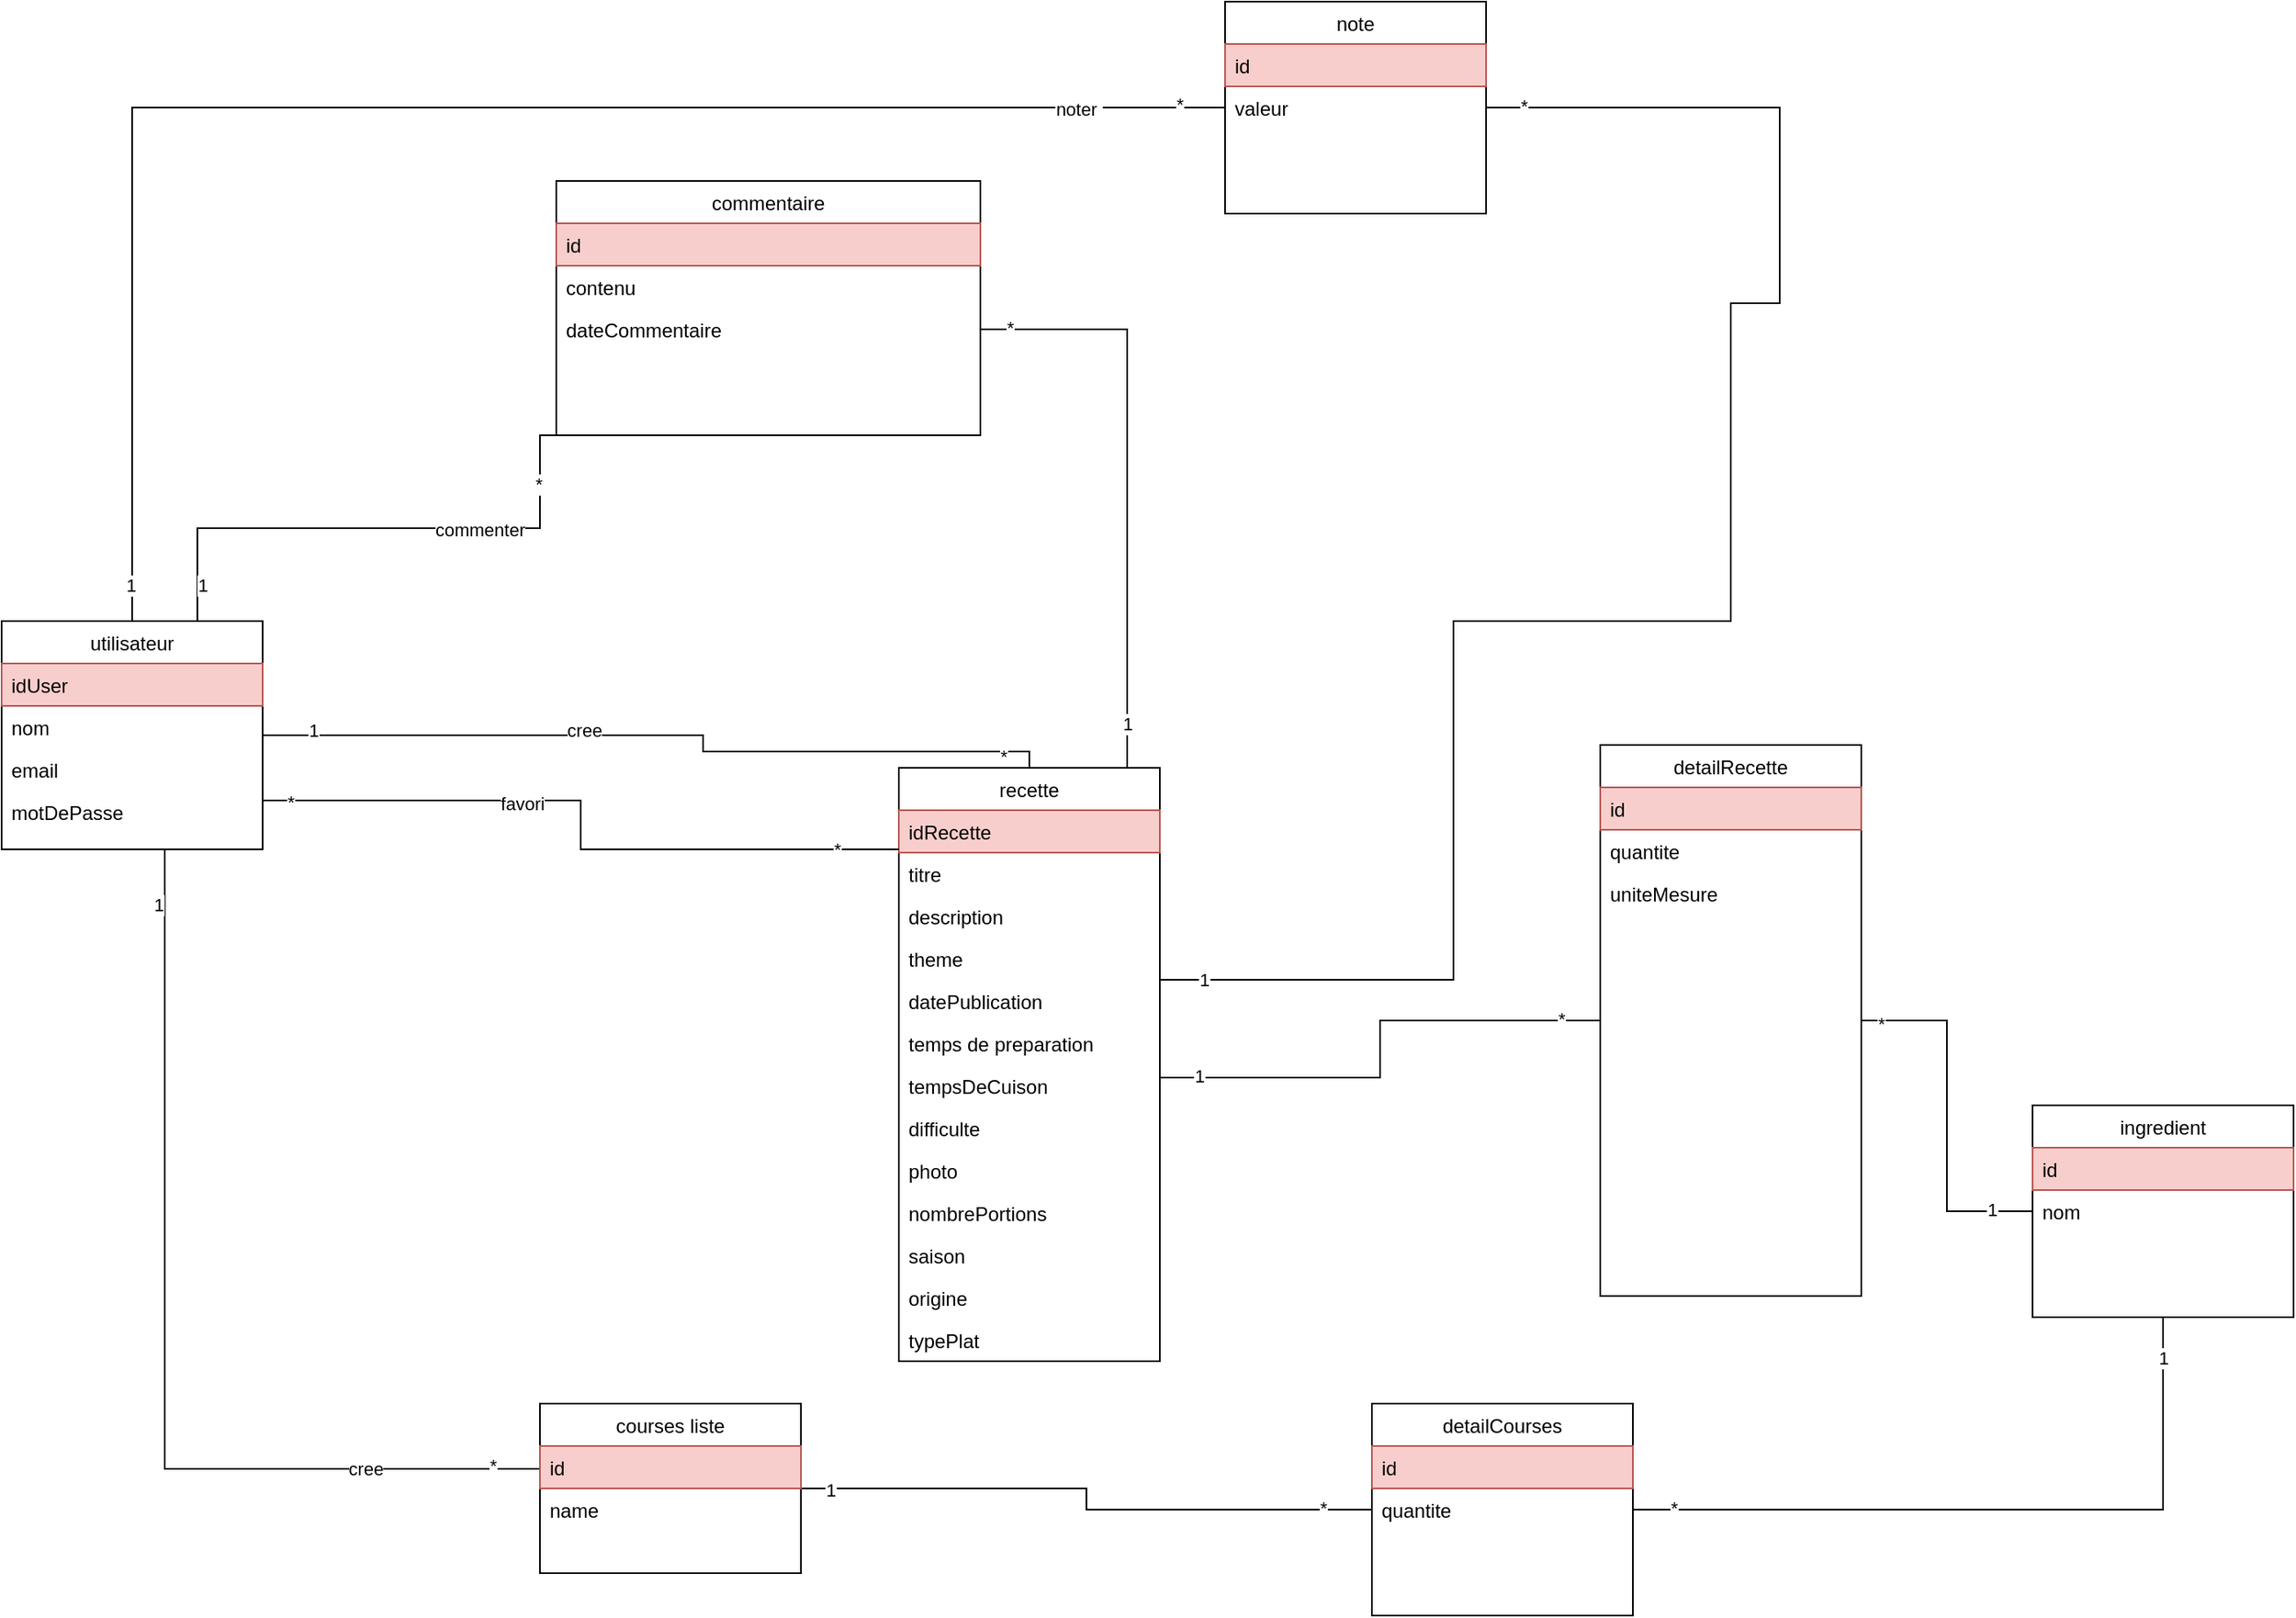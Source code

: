 <mxfile version="24.4.0" type="device">
  <diagram id="vwc_WUm5UydiK6H_exXm" name="Page-3">
    <mxGraphModel dx="2268" dy="4120" grid="1" gridSize="10" guides="1" tooltips="1" connect="1" arrows="1" fold="1" page="1" pageScale="1" pageWidth="850" pageHeight="1100" math="0" shadow="0">
      <root>
        <mxCell id="0" />
        <mxCell id="1" parent="0" />
        <mxCell id="ozzWUqwtvMehHK5JyDFh-75" style="edgeStyle=orthogonalEdgeStyle;rounded=0;orthogonalLoop=1;jettySize=auto;html=1;endArrow=none;endFill=0;" parent="1" source="odE3o9voV-Ob1sfh6Uxt-1" target="ozzWUqwtvMehHK5JyDFh-9" edge="1">
          <mxGeometry relative="1" as="geometry">
            <Array as="points">
              <mxPoint x="-720" y="-1350" />
            </Array>
          </mxGeometry>
        </mxCell>
        <mxCell id="erY_Y8K54nVoBbs4rCjk-34" value="*" style="edgeLabel;html=1;align=center;verticalAlign=middle;resizable=0;points=[];" parent="ozzWUqwtvMehHK5JyDFh-75" vertex="1" connectable="0">
          <mxGeometry x="0.905" y="2" relative="1" as="geometry">
            <mxPoint as="offset" />
          </mxGeometry>
        </mxCell>
        <mxCell id="erY_Y8K54nVoBbs4rCjk-35" value="1" style="edgeLabel;html=1;align=center;verticalAlign=middle;resizable=0;points=[];" parent="ozzWUqwtvMehHK5JyDFh-75" vertex="1" connectable="0">
          <mxGeometry x="-0.888" y="-4" relative="1" as="geometry">
            <mxPoint as="offset" />
          </mxGeometry>
        </mxCell>
        <mxCell id="gFnwLOvvY6CRmP-hA4vS-5" value="cree" style="edgeLabel;html=1;align=center;verticalAlign=middle;resizable=0;points=[];" parent="ozzWUqwtvMehHK5JyDFh-75" vertex="1" connectable="0">
          <mxGeometry x="0.649" relative="1" as="geometry">
            <mxPoint as="offset" />
          </mxGeometry>
        </mxCell>
        <mxCell id="odE3o9voV-Ob1sfh6Uxt-1" value="utilisateur" style="swimlane;fontStyle=0;align=center;verticalAlign=top;childLayout=stackLayout;horizontal=1;startSize=26;horizontalStack=0;resizeParent=1;resizeLast=0;collapsible=1;marginBottom=0;rounded=0;shadow=0;strokeWidth=1;" parent="1" vertex="1">
          <mxGeometry x="-820" y="-1870" width="160" height="140" as="geometry">
            <mxRectangle x="550" y="140" width="160" height="26" as="alternateBounds" />
          </mxGeometry>
        </mxCell>
        <mxCell id="odE3o9voV-Ob1sfh6Uxt-2" value="idUser" style="text;align=left;verticalAlign=top;spacingLeft=4;spacingRight=4;overflow=hidden;rotatable=0;points=[[0,0.5],[1,0.5]];portConstraint=eastwest;fillColor=#f8cecc;strokeColor=#b85450;" parent="odE3o9voV-Ob1sfh6Uxt-1" vertex="1">
          <mxGeometry y="26" width="160" height="26" as="geometry" />
        </mxCell>
        <mxCell id="odE3o9voV-Ob1sfh6Uxt-3" value="nom" style="text;align=left;verticalAlign=top;spacingLeft=4;spacingRight=4;overflow=hidden;rotatable=0;points=[[0,0.5],[1,0.5]];portConstraint=eastwest;rounded=0;shadow=0;html=0;" parent="odE3o9voV-Ob1sfh6Uxt-1" vertex="1">
          <mxGeometry y="52" width="160" height="26" as="geometry" />
        </mxCell>
        <mxCell id="odE3o9voV-Ob1sfh6Uxt-4" value="email" style="text;align=left;verticalAlign=top;spacingLeft=4;spacingRight=4;overflow=hidden;rotatable=0;points=[[0,0.5],[1,0.5]];portConstraint=eastwest;rounded=0;shadow=0;html=0;" parent="odE3o9voV-Ob1sfh6Uxt-1" vertex="1">
          <mxGeometry y="78" width="160" height="26" as="geometry" />
        </mxCell>
        <mxCell id="odE3o9voV-Ob1sfh6Uxt-5" value="motDePasse" style="text;align=left;verticalAlign=top;spacingLeft=4;spacingRight=4;overflow=hidden;rotatable=0;points=[[0,0.5],[1,0.5]];portConstraint=eastwest;rounded=0;shadow=0;html=0;" parent="odE3o9voV-Ob1sfh6Uxt-1" vertex="1">
          <mxGeometry y="104" width="160" height="26" as="geometry" />
        </mxCell>
        <mxCell id="ozzWUqwtvMehHK5JyDFh-67" style="edgeStyle=orthogonalEdgeStyle;rounded=0;orthogonalLoop=1;jettySize=auto;html=1;endArrow=none;endFill=0;" parent="1" source="4SEUAabvdpcE1m8a-b8G-1" target="hd0bJHtvOqG6E9c5hCHG-1" edge="1">
          <mxGeometry relative="1" as="geometry">
            <Array as="points">
              <mxPoint x="70" y="-1650" />
              <mxPoint x="70" y="-1870" />
              <mxPoint x="240" y="-1870" />
              <mxPoint x="240" y="-2065" />
              <mxPoint x="270" y="-2065" />
              <mxPoint x="270" y="-2185" />
            </Array>
            <mxPoint x="70" y="-1820" as="sourcePoint" />
            <mxPoint x="270" y="-2160" as="targetPoint" />
          </mxGeometry>
        </mxCell>
        <mxCell id="erY_Y8K54nVoBbs4rCjk-25" value="1" style="edgeLabel;html=1;align=center;verticalAlign=middle;resizable=0;points=[];" parent="ozzWUqwtvMehHK5JyDFh-67" vertex="1" connectable="0">
          <mxGeometry x="-0.951" relative="1" as="geometry">
            <mxPoint as="offset" />
          </mxGeometry>
        </mxCell>
        <mxCell id="erY_Y8K54nVoBbs4rCjk-26" value="*" style="edgeLabel;html=1;align=center;verticalAlign=middle;resizable=0;points=[];" parent="ozzWUqwtvMehHK5JyDFh-67" vertex="1" connectable="0">
          <mxGeometry x="0.958" y="-1" relative="1" as="geometry">
            <mxPoint as="offset" />
          </mxGeometry>
        </mxCell>
        <mxCell id="ozzWUqwtvMehHK5JyDFh-76" style="edgeStyle=orthogonalEdgeStyle;rounded=0;orthogonalLoop=1;jettySize=auto;html=1;endArrow=none;endFill=0;" parent="1" source="4SEUAabvdpcE1m8a-b8G-1" target="odE3o9voV-Ob1sfh6Uxt-1" edge="1">
          <mxGeometry relative="1" as="geometry">
            <mxPoint x="-360" y="-1508" as="targetPoint" />
            <Array as="points">
              <mxPoint x="-190" y="-1790" />
              <mxPoint x="-390" y="-1790" />
              <mxPoint x="-390" y="-1800" />
            </Array>
          </mxGeometry>
        </mxCell>
        <mxCell id="erY_Y8K54nVoBbs4rCjk-40" value="*" style="edgeLabel;html=1;align=center;verticalAlign=middle;resizable=0;points=[];" parent="ozzWUqwtvMehHK5JyDFh-76" vertex="1" connectable="0">
          <mxGeometry x="-0.893" y="3" relative="1" as="geometry">
            <mxPoint as="offset" />
          </mxGeometry>
        </mxCell>
        <mxCell id="erY_Y8K54nVoBbs4rCjk-41" value="1" style="edgeLabel;html=1;align=center;verticalAlign=middle;resizable=0;points=[];" parent="ozzWUqwtvMehHK5JyDFh-76" vertex="1" connectable="0">
          <mxGeometry x="0.874" y="-3" relative="1" as="geometry">
            <mxPoint as="offset" />
          </mxGeometry>
        </mxCell>
        <mxCell id="erY_Y8K54nVoBbs4rCjk-42" value="cree" style="edgeLabel;html=1;align=center;verticalAlign=middle;resizable=0;points=[];" parent="ozzWUqwtvMehHK5JyDFh-76" vertex="1" connectable="0">
          <mxGeometry x="0.196" y="-3" relative="1" as="geometry">
            <mxPoint as="offset" />
          </mxGeometry>
        </mxCell>
        <mxCell id="4SEUAabvdpcE1m8a-b8G-1" value="recette" style="swimlane;fontStyle=0;align=center;verticalAlign=top;childLayout=stackLayout;horizontal=1;startSize=26;horizontalStack=0;resizeParent=1;resizeLast=0;collapsible=1;marginBottom=0;rounded=0;shadow=0;strokeWidth=1;" parent="1" vertex="1">
          <mxGeometry x="-270" y="-1780" width="160" height="364" as="geometry">
            <mxRectangle x="550" y="140" width="160" height="26" as="alternateBounds" />
          </mxGeometry>
        </mxCell>
        <mxCell id="4SEUAabvdpcE1m8a-b8G-2" value="idRecette" style="text;align=left;verticalAlign=top;spacingLeft=4;spacingRight=4;overflow=hidden;rotatable=0;points=[[0,0.5],[1,0.5]];portConstraint=eastwest;fillColor=#f8cecc;strokeColor=#b85450;" parent="4SEUAabvdpcE1m8a-b8G-1" vertex="1">
          <mxGeometry y="26" width="160" height="26" as="geometry" />
        </mxCell>
        <mxCell id="erY_Y8K54nVoBbs4rCjk-18" value="titre " style="text;align=left;verticalAlign=top;spacingLeft=4;spacingRight=4;overflow=hidden;rotatable=0;points=[[0,0.5],[1,0.5]];portConstraint=eastwest;rounded=0;shadow=0;html=0;" parent="4SEUAabvdpcE1m8a-b8G-1" vertex="1">
          <mxGeometry y="52" width="160" height="26" as="geometry" />
        </mxCell>
        <mxCell id="4SEUAabvdpcE1m8a-b8G-4" value="description&#xa;" style="text;align=left;verticalAlign=top;spacingLeft=4;spacingRight=4;overflow=hidden;rotatable=0;points=[[0,0.5],[1,0.5]];portConstraint=eastwest;rounded=0;shadow=0;html=0;" parent="4SEUAabvdpcE1m8a-b8G-1" vertex="1">
          <mxGeometry y="78" width="160" height="26" as="geometry" />
        </mxCell>
        <mxCell id="mcV92-NiP1g8-dqeTaFb-3" value="theme" style="text;align=left;verticalAlign=top;spacingLeft=4;spacingRight=4;overflow=hidden;rotatable=0;points=[[0,0.5],[1,0.5]];portConstraint=eastwest;rounded=0;shadow=0;html=0;" parent="4SEUAabvdpcE1m8a-b8G-1" vertex="1">
          <mxGeometry y="104" width="160" height="26" as="geometry" />
        </mxCell>
        <mxCell id="4SEUAabvdpcE1m8a-b8G-5" value="datePublication " style="text;align=left;verticalAlign=top;spacingLeft=4;spacingRight=4;overflow=hidden;rotatable=0;points=[[0,0.5],[1,0.5]];portConstraint=eastwest;rounded=0;shadow=0;html=0;" parent="4SEUAabvdpcE1m8a-b8G-1" vertex="1">
          <mxGeometry y="130" width="160" height="26" as="geometry" />
        </mxCell>
        <mxCell id="4SEUAabvdpcE1m8a-b8G-6" value="temps de preparation " style="text;align=left;verticalAlign=top;spacingLeft=4;spacingRight=4;overflow=hidden;rotatable=0;points=[[0,0.5],[1,0.5]];portConstraint=eastwest;rounded=0;shadow=0;html=0;" parent="4SEUAabvdpcE1m8a-b8G-1" vertex="1">
          <mxGeometry y="156" width="160" height="26" as="geometry" />
        </mxCell>
        <mxCell id="4SEUAabvdpcE1m8a-b8G-7" value="tempsDeCuison" style="text;align=left;verticalAlign=top;spacingLeft=4;spacingRight=4;overflow=hidden;rotatable=0;points=[[0,0.5],[1,0.5]];portConstraint=eastwest;rounded=0;shadow=0;html=0;" parent="4SEUAabvdpcE1m8a-b8G-1" vertex="1">
          <mxGeometry y="182" width="160" height="26" as="geometry" />
        </mxCell>
        <mxCell id="erY_Y8K54nVoBbs4rCjk-16" value="difficulte" style="text;align=left;verticalAlign=top;spacingLeft=4;spacingRight=4;overflow=hidden;rotatable=0;points=[[0,0.5],[1,0.5]];portConstraint=eastwest;rounded=0;shadow=0;html=0;" parent="4SEUAabvdpcE1m8a-b8G-1" vertex="1">
          <mxGeometry y="208" width="160" height="26" as="geometry" />
        </mxCell>
        <mxCell id="4SEUAabvdpcE1m8a-b8G-8" value="photo" style="text;align=left;verticalAlign=top;spacingLeft=4;spacingRight=4;overflow=hidden;rotatable=0;points=[[0,0.5],[1,0.5]];portConstraint=eastwest;rounded=0;shadow=0;html=0;" parent="4SEUAabvdpcE1m8a-b8G-1" vertex="1">
          <mxGeometry y="234" width="160" height="26" as="geometry" />
        </mxCell>
        <mxCell id="mcV92-NiP1g8-dqeTaFb-1" value="nombrePortions" style="text;align=left;verticalAlign=top;spacingLeft=4;spacingRight=4;overflow=hidden;rotatable=0;points=[[0,0.5],[1,0.5]];portConstraint=eastwest;rounded=0;shadow=0;html=0;" parent="4SEUAabvdpcE1m8a-b8G-1" vertex="1">
          <mxGeometry y="260" width="160" height="26" as="geometry" />
        </mxCell>
        <mxCell id="mcV92-NiP1g8-dqeTaFb-4" value="saison" style="text;align=left;verticalAlign=top;spacingLeft=4;spacingRight=4;overflow=hidden;rotatable=0;points=[[0,0.5],[1,0.5]];portConstraint=eastwest;rounded=0;shadow=0;html=0;" parent="4SEUAabvdpcE1m8a-b8G-1" vertex="1">
          <mxGeometry y="286" width="160" height="26" as="geometry" />
        </mxCell>
        <mxCell id="mcV92-NiP1g8-dqeTaFb-5" value="origine" style="text;align=left;verticalAlign=top;spacingLeft=4;spacingRight=4;overflow=hidden;rotatable=0;points=[[0,0.5],[1,0.5]];portConstraint=eastwest;rounded=0;shadow=0;html=0;" parent="4SEUAabvdpcE1m8a-b8G-1" vertex="1">
          <mxGeometry y="312" width="160" height="26" as="geometry" />
        </mxCell>
        <mxCell id="O8JUUzJVAI8Xin-plTgJ-1" value="typePlat" style="text;align=left;verticalAlign=top;spacingLeft=4;spacingRight=4;overflow=hidden;rotatable=0;points=[[0,0.5],[1,0.5]];portConstraint=eastwest;rounded=0;shadow=0;html=0;" vertex="1" parent="4SEUAabvdpcE1m8a-b8G-1">
          <mxGeometry y="338" width="160" height="26" as="geometry" />
        </mxCell>
        <mxCell id="erY_Y8K54nVoBbs4rCjk-5" style="edgeStyle=orthogonalEdgeStyle;rounded=0;orthogonalLoop=1;jettySize=auto;html=1;endArrow=none;endFill=0;" parent="1" source="hd0bJHtvOqG6E9c5hCHG-1" target="odE3o9voV-Ob1sfh6Uxt-1" edge="1">
          <mxGeometry relative="1" as="geometry" />
        </mxCell>
        <mxCell id="erY_Y8K54nVoBbs4rCjk-19" value="1" style="edgeLabel;html=1;align=center;verticalAlign=middle;resizable=0;points=[];" parent="erY_Y8K54nVoBbs4rCjk-5" vertex="1" connectable="0">
          <mxGeometry x="0.955" y="-1" relative="1" as="geometry">
            <mxPoint as="offset" />
          </mxGeometry>
        </mxCell>
        <mxCell id="erY_Y8K54nVoBbs4rCjk-20" value="*" style="edgeLabel;html=1;align=center;verticalAlign=middle;resizable=0;points=[];" parent="erY_Y8K54nVoBbs4rCjk-5" vertex="1" connectable="0">
          <mxGeometry x="-0.943" y="-2" relative="1" as="geometry">
            <mxPoint as="offset" />
          </mxGeometry>
        </mxCell>
        <mxCell id="gFnwLOvvY6CRmP-hA4vS-2" value="noter&amp;nbsp;" style="edgeLabel;html=1;align=center;verticalAlign=middle;resizable=0;points=[];" parent="erY_Y8K54nVoBbs4rCjk-5" vertex="1" connectable="0">
          <mxGeometry x="-0.816" y="1" relative="1" as="geometry">
            <mxPoint as="offset" />
          </mxGeometry>
        </mxCell>
        <mxCell id="hd0bJHtvOqG6E9c5hCHG-1" value="note" style="swimlane;fontStyle=0;align=center;verticalAlign=top;childLayout=stackLayout;horizontal=1;startSize=26;horizontalStack=0;resizeParent=1;resizeLast=0;collapsible=1;marginBottom=0;rounded=0;shadow=0;strokeWidth=1;" parent="1" vertex="1">
          <mxGeometry x="-70" y="-2250" width="160" height="130" as="geometry">
            <mxRectangle x="130" y="380" width="160" height="26" as="alternateBounds" />
          </mxGeometry>
        </mxCell>
        <mxCell id="hd0bJHtvOqG6E9c5hCHG-2" value="id" style="text;align=left;verticalAlign=top;spacingLeft=4;spacingRight=4;overflow=hidden;rotatable=0;points=[[0,0.5],[1,0.5]];portConstraint=eastwest;fillColor=#f8cecc;strokeColor=#b85450;" parent="hd0bJHtvOqG6E9c5hCHG-1" vertex="1">
          <mxGeometry y="26" width="160" height="26" as="geometry" />
        </mxCell>
        <mxCell id="hd0bJHtvOqG6E9c5hCHG-5" value="valeur" style="text;align=left;verticalAlign=top;spacingLeft=4;spacingRight=4;overflow=hidden;rotatable=0;points=[[0,0.5],[1,0.5]];portConstraint=eastwest;rounded=0;shadow=0;html=0;" parent="hd0bJHtvOqG6E9c5hCHG-1" vertex="1">
          <mxGeometry y="52" width="160" height="26" as="geometry" />
        </mxCell>
        <mxCell id="ozzWUqwtvMehHK5JyDFh-66" style="edgeStyle=orthogonalEdgeStyle;rounded=0;orthogonalLoop=1;jettySize=auto;html=1;exitX=0.5;exitY=1;exitDx=0;exitDy=0;endArrow=none;endFill=0;" parent="1" source="0V3GPoJc0nEK8_g2bOWr-1" target="odE3o9voV-Ob1sfh6Uxt-1" edge="1">
          <mxGeometry relative="1" as="geometry">
            <Array as="points">
              <mxPoint x="-490" y="-1984" />
              <mxPoint x="-490" y="-1927" />
              <mxPoint x="-700" y="-1927" />
            </Array>
          </mxGeometry>
        </mxCell>
        <mxCell id="erY_Y8K54nVoBbs4rCjk-21" value="*" style="edgeLabel;html=1;align=center;verticalAlign=middle;resizable=0;points=[];" parent="ozzWUqwtvMehHK5JyDFh-66" vertex="1" connectable="0">
          <mxGeometry x="-0.267" y="-1" relative="1" as="geometry">
            <mxPoint as="offset" />
          </mxGeometry>
        </mxCell>
        <mxCell id="erY_Y8K54nVoBbs4rCjk-22" value="1" style="edgeLabel;html=1;align=center;verticalAlign=middle;resizable=0;points=[];" parent="ozzWUqwtvMehHK5JyDFh-66" vertex="1" connectable="0">
          <mxGeometry x="0.905" y="3" relative="1" as="geometry">
            <mxPoint as="offset" />
          </mxGeometry>
        </mxCell>
        <mxCell id="gFnwLOvvY6CRmP-hA4vS-4" value="commenter" style="edgeLabel;html=1;align=center;verticalAlign=middle;resizable=0;points=[];" parent="ozzWUqwtvMehHK5JyDFh-66" vertex="1" connectable="0">
          <mxGeometry x="0.011" y="1" relative="1" as="geometry">
            <mxPoint as="offset" />
          </mxGeometry>
        </mxCell>
        <mxCell id="erY_Y8K54nVoBbs4rCjk-3" style="edgeStyle=orthogonalEdgeStyle;rounded=0;orthogonalLoop=1;jettySize=auto;html=1;endArrow=none;endFill=0;" parent="1" source="0V3GPoJc0nEK8_g2bOWr-4" target="4SEUAabvdpcE1m8a-b8G-1" edge="1">
          <mxGeometry relative="1" as="geometry">
            <Array as="points">
              <mxPoint x="-130" y="-2049" />
            </Array>
          </mxGeometry>
        </mxCell>
        <mxCell id="erY_Y8K54nVoBbs4rCjk-23" value="1" style="edgeLabel;html=1;align=center;verticalAlign=middle;resizable=0;points=[];" parent="erY_Y8K54nVoBbs4rCjk-3" vertex="1" connectable="0">
          <mxGeometry x="0.846" relative="1" as="geometry">
            <mxPoint as="offset" />
          </mxGeometry>
        </mxCell>
        <mxCell id="erY_Y8K54nVoBbs4rCjk-24" value="*" style="edgeLabel;html=1;align=center;verticalAlign=middle;resizable=0;points=[];" parent="erY_Y8K54nVoBbs4rCjk-3" vertex="1" connectable="0">
          <mxGeometry x="-0.9" y="1" relative="1" as="geometry">
            <mxPoint as="offset" />
          </mxGeometry>
        </mxCell>
        <mxCell id="0V3GPoJc0nEK8_g2bOWr-1" value="commentaire" style="swimlane;fontStyle=0;align=center;verticalAlign=top;childLayout=stackLayout;horizontal=1;startSize=26;horizontalStack=0;resizeParent=1;resizeLast=0;collapsible=1;marginBottom=0;rounded=0;shadow=0;strokeWidth=1;" parent="1" vertex="1">
          <mxGeometry x="-480" y="-2140" width="260" height="156" as="geometry">
            <mxRectangle x="130" y="380" width="160" height="26" as="alternateBounds" />
          </mxGeometry>
        </mxCell>
        <mxCell id="0V3GPoJc0nEK8_g2bOWr-2" value="id " style="text;align=left;verticalAlign=top;spacingLeft=4;spacingRight=4;overflow=hidden;rotatable=0;points=[[0,0.5],[1,0.5]];portConstraint=eastwest;fillColor=#f8cecc;strokeColor=#b85450;" parent="0V3GPoJc0nEK8_g2bOWr-1" vertex="1">
          <mxGeometry y="26" width="260" height="26" as="geometry" />
        </mxCell>
        <mxCell id="erY_Y8K54nVoBbs4rCjk-1" value="contenu" style="text;align=left;verticalAlign=top;spacingLeft=4;spacingRight=4;overflow=hidden;rotatable=0;points=[[0,0.5],[1,0.5]];portConstraint=eastwest;rounded=0;shadow=0;html=0;" parent="0V3GPoJc0nEK8_g2bOWr-1" vertex="1">
          <mxGeometry y="52" width="260" height="26" as="geometry" />
        </mxCell>
        <mxCell id="0V3GPoJc0nEK8_g2bOWr-4" value="dateCommentaire" style="text;align=left;verticalAlign=top;spacingLeft=4;spacingRight=4;overflow=hidden;rotatable=0;points=[[0,0.5],[1,0.5]];portConstraint=eastwest;rounded=0;shadow=0;html=0;" parent="0V3GPoJc0nEK8_g2bOWr-1" vertex="1">
          <mxGeometry y="78" width="260" height="26" as="geometry" />
        </mxCell>
        <mxCell id="ozzWUqwtvMehHK5JyDFh-69" style="edgeStyle=orthogonalEdgeStyle;rounded=0;orthogonalLoop=1;jettySize=auto;html=1;endArrow=none;endFill=0;" parent="1" source="ozzWUqwtvMehHK5JyDFh-1" target="ozzWUqwtvMehHK5JyDFh-47" edge="1">
          <mxGeometry relative="1" as="geometry" />
        </mxCell>
        <mxCell id="erY_Y8K54nVoBbs4rCjk-32" value="*" style="edgeLabel;html=1;align=center;verticalAlign=middle;resizable=0;points=[];" parent="ozzWUqwtvMehHK5JyDFh-69" vertex="1" connectable="0">
          <mxGeometry x="0.893" y="2" relative="1" as="geometry">
            <mxPoint as="offset" />
          </mxGeometry>
        </mxCell>
        <mxCell id="erY_Y8K54nVoBbs4rCjk-33" value="1" style="edgeLabel;html=1;align=center;verticalAlign=middle;resizable=0;points=[];" parent="ozzWUqwtvMehHK5JyDFh-69" vertex="1" connectable="0">
          <mxGeometry x="-0.775" y="-1" relative="1" as="geometry">
            <mxPoint as="offset" />
          </mxGeometry>
        </mxCell>
        <mxCell id="ozzWUqwtvMehHK5JyDFh-1" value="ingredient" style="swimlane;fontStyle=0;align=center;verticalAlign=top;childLayout=stackLayout;horizontal=1;startSize=26;horizontalStack=0;resizeParent=1;resizeLast=0;collapsible=1;marginBottom=0;rounded=0;shadow=0;strokeWidth=1;" parent="1" vertex="1">
          <mxGeometry x="425" y="-1573" width="160" height="130" as="geometry">
            <mxRectangle x="130" y="380" width="160" height="26" as="alternateBounds" />
          </mxGeometry>
        </mxCell>
        <mxCell id="ozzWUqwtvMehHK5JyDFh-2" value="id " style="text;align=left;verticalAlign=top;spacingLeft=4;spacingRight=4;overflow=hidden;rotatable=0;points=[[0,0.5],[1,0.5]];portConstraint=eastwest;fillColor=#f8cecc;strokeColor=#b85450;" parent="ozzWUqwtvMehHK5JyDFh-1" vertex="1">
          <mxGeometry y="26" width="160" height="26" as="geometry" />
        </mxCell>
        <mxCell id="ozzWUqwtvMehHK5JyDFh-3" value="nom" style="text;align=left;verticalAlign=top;spacingLeft=4;spacingRight=4;overflow=hidden;rotatable=0;points=[[0,0.5],[1,0.5]];portConstraint=eastwest;rounded=0;shadow=0;html=0;" parent="ozzWUqwtvMehHK5JyDFh-1" vertex="1">
          <mxGeometry y="52" width="160" height="26" as="geometry" />
        </mxCell>
        <mxCell id="ozzWUqwtvMehHK5JyDFh-72" style="edgeStyle=orthogonalEdgeStyle;rounded=0;orthogonalLoop=1;jettySize=auto;html=1;endArrow=none;endFill=0;" parent="1" source="ozzWUqwtvMehHK5JyDFh-9" target="ozzWUqwtvMehHK5JyDFh-55" edge="1">
          <mxGeometry relative="1" as="geometry" />
        </mxCell>
        <mxCell id="erY_Y8K54nVoBbs4rCjk-36" value="*" style="edgeLabel;html=1;align=center;verticalAlign=middle;resizable=0;points=[];" parent="ozzWUqwtvMehHK5JyDFh-72" vertex="1" connectable="0">
          <mxGeometry x="0.835" y="1" relative="1" as="geometry">
            <mxPoint as="offset" />
          </mxGeometry>
        </mxCell>
        <mxCell id="erY_Y8K54nVoBbs4rCjk-37" value="1" style="edgeLabel;html=1;align=center;verticalAlign=middle;resizable=0;points=[];" parent="ozzWUqwtvMehHK5JyDFh-72" vertex="1" connectable="0">
          <mxGeometry x="-0.901" y="-1" relative="1" as="geometry">
            <mxPoint as="offset" />
          </mxGeometry>
        </mxCell>
        <mxCell id="ozzWUqwtvMehHK5JyDFh-9" value="courses liste" style="swimlane;fontStyle=0;align=center;verticalAlign=top;childLayout=stackLayout;horizontal=1;startSize=26;horizontalStack=0;resizeParent=1;resizeLast=0;collapsible=1;marginBottom=0;rounded=0;shadow=0;strokeWidth=1;" parent="1" vertex="1">
          <mxGeometry x="-490" y="-1390" width="160" height="104" as="geometry">
            <mxRectangle x="130" y="380" width="160" height="26" as="alternateBounds" />
          </mxGeometry>
        </mxCell>
        <mxCell id="ozzWUqwtvMehHK5JyDFh-79" value="id" style="text;align=left;verticalAlign=top;spacingLeft=4;spacingRight=4;overflow=hidden;rotatable=0;points=[[0,0.5],[1,0.5]];portConstraint=eastwest;fillColor=#f8cecc;strokeColor=#b85450;" parent="ozzWUqwtvMehHK5JyDFh-9" vertex="1">
          <mxGeometry y="26" width="160" height="26" as="geometry" />
        </mxCell>
        <mxCell id="ozzWUqwtvMehHK5JyDFh-11" value="name" style="text;align=left;verticalAlign=top;spacingLeft=4;spacingRight=4;overflow=hidden;rotatable=0;points=[[0,0.5],[1,0.5]];portConstraint=eastwest;rounded=0;shadow=0;html=0;" parent="ozzWUqwtvMehHK5JyDFh-9" vertex="1">
          <mxGeometry y="52" width="160" height="26" as="geometry" />
        </mxCell>
        <mxCell id="ozzWUqwtvMehHK5JyDFh-47" value="detailRecette" style="swimlane;fontStyle=0;align=center;verticalAlign=top;childLayout=stackLayout;horizontal=1;startSize=26;horizontalStack=0;resizeParent=1;resizeLast=0;collapsible=1;marginBottom=0;rounded=0;shadow=0;strokeWidth=1;" parent="1" vertex="1">
          <mxGeometry x="160" y="-1794" width="160" height="338" as="geometry">
            <mxRectangle x="130" y="380" width="160" height="26" as="alternateBounds" />
          </mxGeometry>
        </mxCell>
        <mxCell id="ozzWUqwtvMehHK5JyDFh-83" value="id " style="text;align=left;verticalAlign=top;spacingLeft=4;spacingRight=4;overflow=hidden;rotatable=0;points=[[0,0.5],[1,0.5]];portConstraint=eastwest;fillColor=#f8cecc;strokeColor=#b85450;" parent="ozzWUqwtvMehHK5JyDFh-47" vertex="1">
          <mxGeometry y="26" width="160" height="26" as="geometry" />
        </mxCell>
        <mxCell id="erY_Y8K54nVoBbs4rCjk-15" value="quantite" style="text;align=left;verticalAlign=top;spacingLeft=4;spacingRight=4;overflow=hidden;rotatable=0;points=[[0,0.5],[1,0.5]];portConstraint=eastwest;rounded=0;shadow=0;html=0;" parent="ozzWUqwtvMehHK5JyDFh-47" vertex="1">
          <mxGeometry y="52" width="160" height="26" as="geometry" />
        </mxCell>
        <mxCell id="erY_Y8K54nVoBbs4rCjk-11" value="uniteMesure" style="text;align=left;verticalAlign=top;spacingLeft=4;spacingRight=4;overflow=hidden;rotatable=0;points=[[0,0.5],[1,0.5]];portConstraint=eastwest;rounded=0;shadow=0;html=0;" parent="ozzWUqwtvMehHK5JyDFh-47" vertex="1">
          <mxGeometry y="78" width="160" height="26" as="geometry" />
        </mxCell>
        <mxCell id="ozzWUqwtvMehHK5JyDFh-73" style="edgeStyle=orthogonalEdgeStyle;rounded=0;orthogonalLoop=1;jettySize=auto;html=1;endArrow=none;endFill=0;" parent="1" source="ozzWUqwtvMehHK5JyDFh-55" target="ozzWUqwtvMehHK5JyDFh-1" edge="1">
          <mxGeometry relative="1" as="geometry" />
        </mxCell>
        <mxCell id="erY_Y8K54nVoBbs4rCjk-38" value="*" style="edgeLabel;html=1;align=center;verticalAlign=middle;resizable=0;points=[];" parent="ozzWUqwtvMehHK5JyDFh-73" vertex="1" connectable="0">
          <mxGeometry x="-0.887" y="-3" relative="1" as="geometry">
            <mxPoint y="-4" as="offset" />
          </mxGeometry>
        </mxCell>
        <mxCell id="erY_Y8K54nVoBbs4rCjk-39" value="1" style="edgeLabel;html=1;align=center;verticalAlign=middle;resizable=0;points=[];" parent="ozzWUqwtvMehHK5JyDFh-73" vertex="1" connectable="0">
          <mxGeometry x="0.887" relative="1" as="geometry">
            <mxPoint as="offset" />
          </mxGeometry>
        </mxCell>
        <mxCell id="ozzWUqwtvMehHK5JyDFh-55" value="detailCourses" style="swimlane;fontStyle=0;align=center;verticalAlign=top;childLayout=stackLayout;horizontal=1;startSize=26;horizontalStack=0;resizeParent=1;resizeLast=0;collapsible=1;marginBottom=0;rounded=0;shadow=0;strokeWidth=1;" parent="1" vertex="1">
          <mxGeometry x="20" y="-1390" width="160" height="130" as="geometry">
            <mxRectangle x="130" y="380" width="160" height="26" as="alternateBounds" />
          </mxGeometry>
        </mxCell>
        <mxCell id="ozzWUqwtvMehHK5JyDFh-80" value="id " style="text;align=left;verticalAlign=top;spacingLeft=4;spacingRight=4;overflow=hidden;rotatable=0;points=[[0,0.5],[1,0.5]];portConstraint=eastwest;fillColor=#f8cecc;strokeColor=#b85450;" parent="ozzWUqwtvMehHK5JyDFh-55" vertex="1">
          <mxGeometry y="26" width="160" height="26" as="geometry" />
        </mxCell>
        <mxCell id="ozzWUqwtvMehHK5JyDFh-56" value="quantite" style="text;align=left;verticalAlign=top;spacingLeft=4;spacingRight=4;overflow=hidden;rotatable=0;points=[[0,0.5],[1,0.5]];portConstraint=eastwest;" parent="ozzWUqwtvMehHK5JyDFh-55" vertex="1">
          <mxGeometry y="52" width="160" height="26" as="geometry" />
        </mxCell>
        <mxCell id="erY_Y8K54nVoBbs4rCjk-17" style="edgeStyle=orthogonalEdgeStyle;rounded=0;orthogonalLoop=1;jettySize=auto;html=1;endArrow=none;endFill=0;" parent="1" source="odE3o9voV-Ob1sfh6Uxt-1" target="4SEUAabvdpcE1m8a-b8G-1" edge="1">
          <mxGeometry relative="1" as="geometry">
            <Array as="points">
              <mxPoint x="-465" y="-1760" />
              <mxPoint x="-465" y="-1730" />
            </Array>
          </mxGeometry>
        </mxCell>
        <mxCell id="erY_Y8K54nVoBbs4rCjk-43" value="favori" style="edgeLabel;html=1;align=center;verticalAlign=middle;resizable=0;points=[];" parent="erY_Y8K54nVoBbs4rCjk-17" vertex="1" connectable="0">
          <mxGeometry x="-0.243" y="-2" relative="1" as="geometry">
            <mxPoint as="offset" />
          </mxGeometry>
        </mxCell>
        <mxCell id="erY_Y8K54nVoBbs4rCjk-44" value="*" style="edgeLabel;html=1;align=center;verticalAlign=middle;resizable=0;points=[];" parent="erY_Y8K54nVoBbs4rCjk-17" vertex="1" connectable="0">
          <mxGeometry x="-0.919" y="-1" relative="1" as="geometry">
            <mxPoint as="offset" />
          </mxGeometry>
        </mxCell>
        <mxCell id="erY_Y8K54nVoBbs4rCjk-45" value="*" style="edgeLabel;html=1;align=center;verticalAlign=middle;resizable=0;points=[];" parent="erY_Y8K54nVoBbs4rCjk-17" vertex="1" connectable="0">
          <mxGeometry x="0.819" relative="1" as="geometry">
            <mxPoint as="offset" />
          </mxGeometry>
        </mxCell>
        <mxCell id="erY_Y8K54nVoBbs4rCjk-29" style="edgeStyle=orthogonalEdgeStyle;rounded=0;orthogonalLoop=1;jettySize=auto;html=1;endArrow=none;endFill=0;" parent="1" source="ozzWUqwtvMehHK5JyDFh-47" target="4SEUAabvdpcE1m8a-b8G-1" edge="1">
          <mxGeometry relative="1" as="geometry">
            <mxPoint x="100" y="-1490" as="sourcePoint" />
            <mxPoint x="50" y="-1590" as="targetPoint" />
            <Array as="points">
              <mxPoint x="25" y="-1625" />
              <mxPoint x="25" y="-1590" />
            </Array>
          </mxGeometry>
        </mxCell>
        <mxCell id="erY_Y8K54nVoBbs4rCjk-30" value="*" style="edgeLabel;html=1;align=center;verticalAlign=middle;resizable=0;points=[];" parent="erY_Y8K54nVoBbs4rCjk-29" vertex="1" connectable="0">
          <mxGeometry x="-0.843" y="-1" relative="1" as="geometry">
            <mxPoint as="offset" />
          </mxGeometry>
        </mxCell>
        <mxCell id="erY_Y8K54nVoBbs4rCjk-31" value="1" style="edgeLabel;html=1;align=center;verticalAlign=middle;resizable=0;points=[];" parent="erY_Y8K54nVoBbs4rCjk-29" vertex="1" connectable="0">
          <mxGeometry x="0.843" y="-1" relative="1" as="geometry">
            <mxPoint as="offset" />
          </mxGeometry>
        </mxCell>
      </root>
    </mxGraphModel>
  </diagram>
</mxfile>
